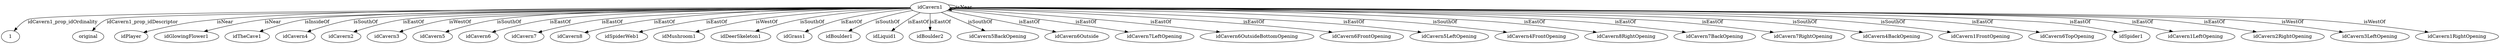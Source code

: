 digraph  {
idCavern1 [node_type=entity_node];
1 [node_type=property_node];
original [node_type=property_node];
idPlayer [node_type=entity_node];
idGlowingFlower1 [node_type=entity_node];
idTheCave1 [node_type=entity_node];
idCavern4 [node_type=entity_node];
idCavern2 [node_type=entity_node];
idCavern3 [node_type=entity_node];
idCavern5 [node_type=entity_node];
idCavern6 [node_type=entity_node];
idCavern7 [node_type=entity_node];
idCavern8 [node_type=entity_node];
idSpiderWeb1 [node_type=entity_node];
idMushroom1 [node_type=entity_node];
idDeerSkeleton1 [node_type=entity_node];
idGrass1 [node_type=entity_node];
idBoulder1 [node_type=entity_node];
idLiquid1 [node_type=entity_node];
idBoulder2 [node_type=entity_node];
idCavern5BackOpening [node_type=entity_node];
idCavern6Outside [node_type=entity_node];
idCavern7LeftOpening [node_type=entity_node];
idCavern6OutsideBottomOpening [node_type=entity_node];
idCavern6FrontOpening [node_type=entity_node];
idCavern5LeftOpening [node_type=entity_node];
idCavern4FrontOpening [node_type=entity_node];
idCavern8RightOpening [node_type=entity_node];
idCavern7BackOpening [node_type=entity_node];
idCavern7RightOpening [node_type=entity_node];
idCavern4BackOpening [node_type=entity_node];
idCavern1FrontOpening [node_type=entity_node];
idCavern6TopOpening [node_type=entity_node];
idSpider1 [node_type=entity_node];
idCavern1LeftOpening [node_type=entity_node];
idCavern2RightOpening [node_type=entity_node];
idCavern3LeftOpening [node_type=entity_node];
idCavern1RightOpening [node_type=entity_node];
idCavern1 -> 1  [edge_type=property, label=idCavern1_prop_idOrdinality];
idCavern1 -> original  [edge_type=property, label=idCavern1_prop_idDescriptor];
idCavern1 -> idPlayer  [edge_type=relationship, label=isNear];
idCavern1 -> idGlowingFlower1  [edge_type=relationship, label=isNear];
idCavern1 -> idTheCave1  [edge_type=relationship, label=isInsideOf];
idCavern1 -> idCavern4  [edge_type=relationship, label=isSouthOf];
idCavern1 -> idCavern2  [edge_type=relationship, label=isEastOf];
idCavern1 -> idCavern3  [edge_type=relationship, label=isWestOf];
idCavern1 -> idCavern5  [edge_type=relationship, label=isSouthOf];
idCavern1 -> idCavern1  [edge_type=relationship, label=isNear];
idCavern1 -> idCavern6  [edge_type=relationship, label=isEastOf];
idCavern1 -> idCavern7  [edge_type=relationship, label=isEastOf];
idCavern1 -> idCavern8  [edge_type=relationship, label=isEastOf];
idCavern1 -> idSpiderWeb1  [edge_type=relationship, label=isEastOf];
idCavern1 -> idMushroom1  [edge_type=relationship, label=isWestOf];
idCavern1 -> idDeerSkeleton1  [edge_type=relationship, label=isSouthOf];
idCavern1 -> idGrass1  [edge_type=relationship, label=isEastOf];
idCavern1 -> idBoulder1  [edge_type=relationship, label=isSouthOf];
idCavern1 -> idLiquid1  [edge_type=relationship, label=isEastOf];
idCavern1 -> idBoulder2  [edge_type=relationship, label=isEastOf];
idCavern1 -> idCavern5BackOpening  [edge_type=relationship, label=isSouthOf];
idCavern1 -> idCavern6Outside  [edge_type=relationship, label=isEastOf];
idCavern1 -> idCavern7LeftOpening  [edge_type=relationship, label=isEastOf];
idCavern1 -> idCavern6OutsideBottomOpening  [edge_type=relationship, label=isEastOf];
idCavern1 -> idCavern6FrontOpening  [edge_type=relationship, label=isEastOf];
idCavern1 -> idCavern5LeftOpening  [edge_type=relationship, label=isEastOf];
idCavern1 -> idCavern4FrontOpening  [edge_type=relationship, label=isSouthOf];
idCavern1 -> idCavern8RightOpening  [edge_type=relationship, label=isEastOf];
idCavern1 -> idCavern7BackOpening  [edge_type=relationship, label=isEastOf];
idCavern1 -> idCavern7RightOpening  [edge_type=relationship, label=isEastOf];
idCavern1 -> idCavern4BackOpening  [edge_type=relationship, label=isSouthOf];
idCavern1 -> idCavern1FrontOpening  [edge_type=relationship, label=isSouthOf];
idCavern1 -> idCavern6TopOpening  [edge_type=relationship, label=isEastOf];
idCavern1 -> idSpider1  [edge_type=relationship, label=isEastOf];
idCavern1 -> idCavern1LeftOpening  [edge_type=relationship, label=isEastOf];
idCavern1 -> idCavern2RightOpening  [edge_type=relationship, label=isEastOf];
idCavern1 -> idCavern3LeftOpening  [edge_type=relationship, label=isWestOf];
idCavern1 -> idCavern1RightOpening  [edge_type=relationship, label=isWestOf];
}
